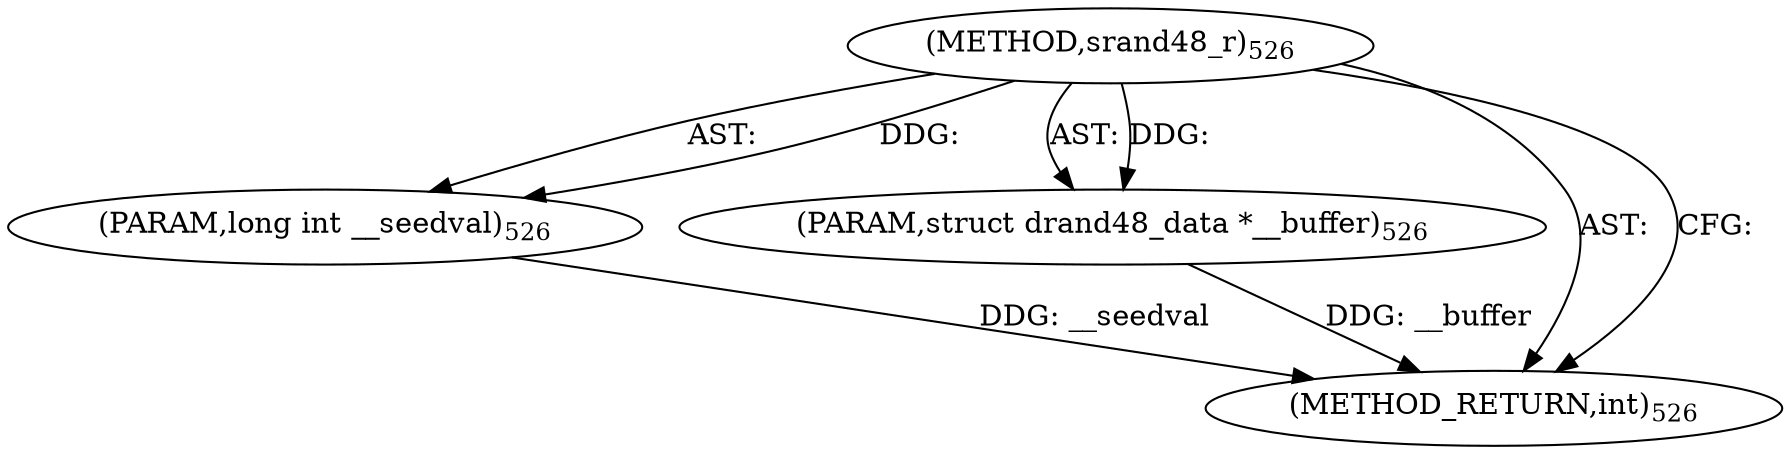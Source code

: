 digraph "srand48_r" {  
"21793" [label = <(METHOD,srand48_r)<SUB>526</SUB>> ]
"21794" [label = <(PARAM,long int __seedval)<SUB>526</SUB>> ]
"21795" [label = <(PARAM,struct drand48_data *__buffer)<SUB>526</SUB>> ]
"21796" [label = <(METHOD_RETURN,int)<SUB>526</SUB>> ]
  "21793" -> "21794"  [ label = "AST: "] 
  "21793" -> "21795"  [ label = "AST: "] 
  "21793" -> "21796"  [ label = "AST: "] 
  "21793" -> "21796"  [ label = "CFG: "] 
  "21794" -> "21796"  [ label = "DDG: __seedval"] 
  "21795" -> "21796"  [ label = "DDG: __buffer"] 
  "21793" -> "21794"  [ label = "DDG: "] 
  "21793" -> "21795"  [ label = "DDG: "] 
}

